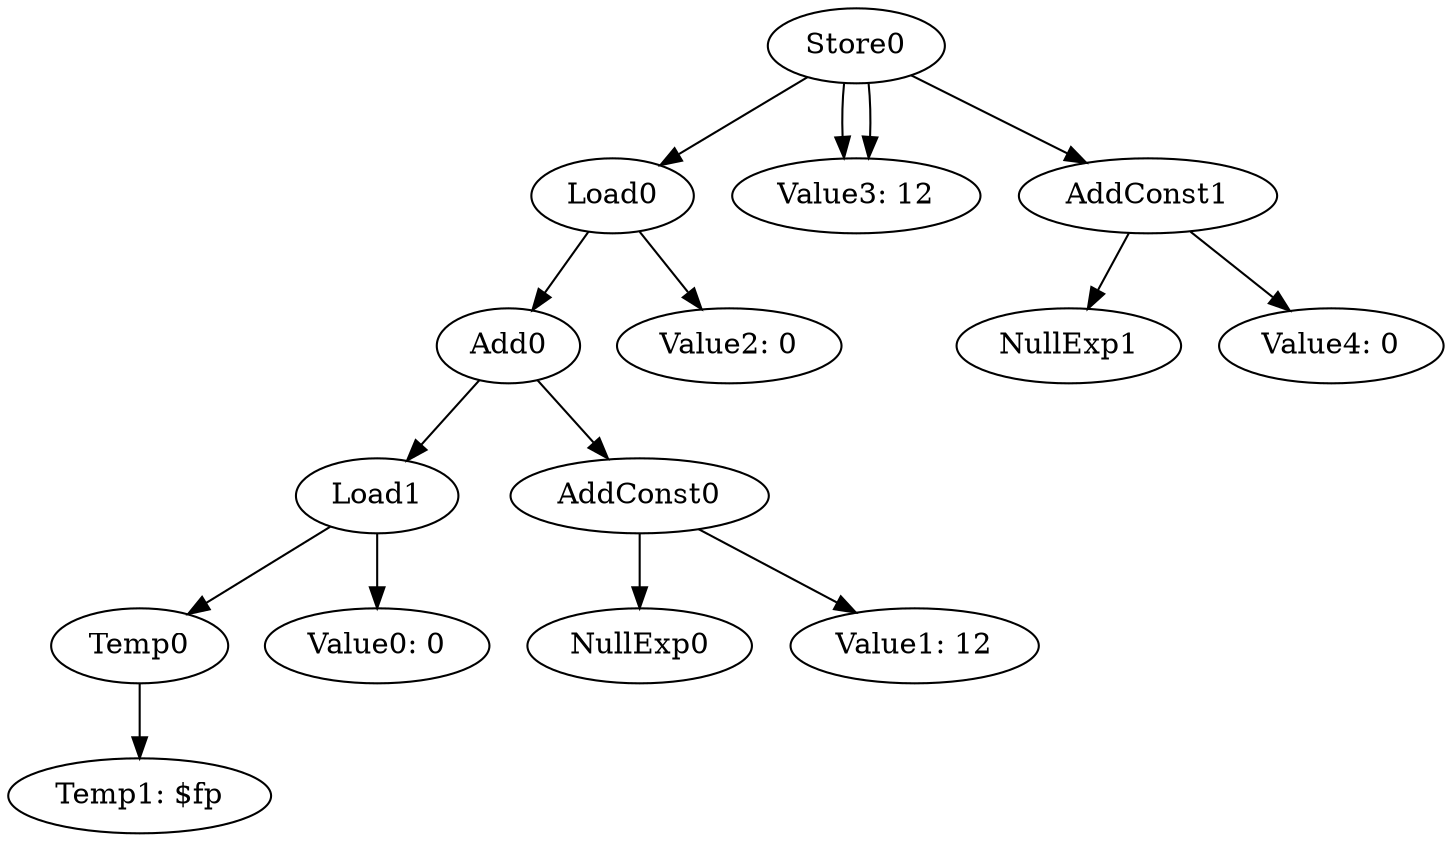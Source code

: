 digraph {
	ordering = out;
	AddConst1 -> NullExp1;
	AddConst1 -> "Value4: 0";
	Load0 -> Add0;
	Load0 -> "Value2: 0";
	Temp0 -> "Temp1: $fp";
	Add0 -> Load1;
	Add0 -> AddConst0;
	AddConst0 -> NullExp0;
	AddConst0 -> "Value1: 12";
	Store0 -> Load0;
	Store0 -> "Value3: 12";
	Store0 -> AddConst1;
	Store0 -> "Value3: 12";
	Load1 -> Temp0;
	Load1 -> "Value0: 0";
}

